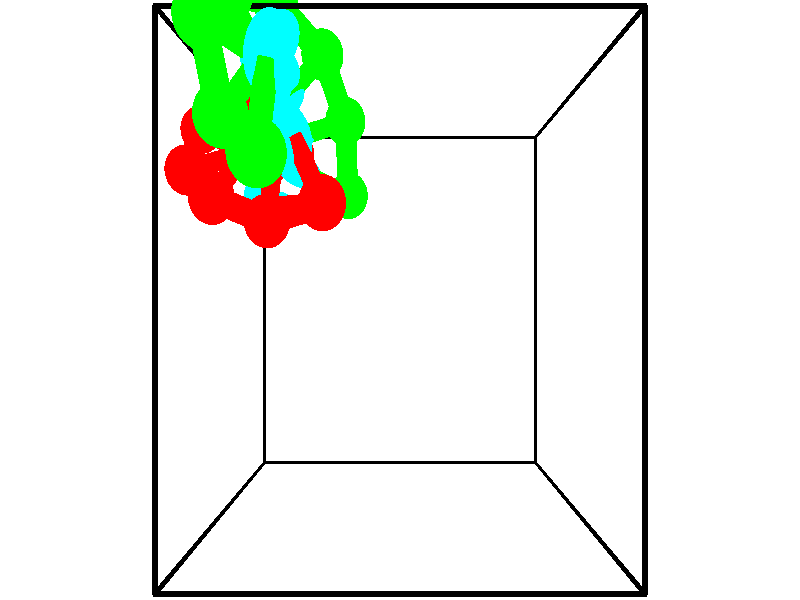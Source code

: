 // switches for output
#declare DRAW_BASES = 1; // possible values are 0, 1; only relevant for DNA ribbons
#declare DRAW_BASES_TYPE = 3; // possible values are 1, 2, 3; only relevant for DNA ribbons
#declare DRAW_FOG = 0; // set to 1 to enable fog

#include "colors.inc"

#include "transforms.inc"
background { rgb <1, 1, 1>}

#default {
   normal{
       ripples 0.25
       frequency 0.20
       turbulence 0.2
       lambda 5
   }
	finish {
		phong 0.1
		phong_size 40.
	}
}

// original window dimensions: 1024x640


// camera settings

camera {
	sky <-0, 1, 0>
	up <-0, 1, 0>
	right 1.6 * <1, 0, 0>
	location <2.5, 2.5, 11.1562>
	look_at <2.5, 2.5, 2.5>
	direction <0, 0, -8.6562>
	angle 67.0682
}


# declare cpy_camera_pos = <2.5, 2.5, 11.1562>;
# if (DRAW_FOG = 1)
fog {
	fog_type 2
	up vnormalize(cpy_camera_pos)
	color rgbt<1,1,1,0.3>
	distance 1e-5
	fog_alt 3e-3
	fog_offset 4
}
# end


// LIGHTS

# declare lum = 6;
global_settings {
	ambient_light rgb lum * <0.05, 0.05, 0.05>
	max_trace_level 15
}# declare cpy_direct_light_amount = 0.25;
light_source
{	1000 * <-1, -1, 1>,
	rgb lum * cpy_direct_light_amount
	parallel
}

light_source
{	1000 * <1, 1, -1>,
	rgb lum * cpy_direct_light_amount
	parallel
}

// strand 0

// nucleotide -1

// particle -1
sphere {
	<1.327300, 3.726281, 2.219884> 0.250000
	pigment { color rgbt <1,0,0,0> }
	no_shadow
}
cylinder {
	<0.931015, 3.689701, 2.260136>,  <0.693244, 3.667753, 2.284287>, 0.100000
	pigment { color rgbt <1,0,0,0> }
	no_shadow
}
cylinder {
	<0.931015, 3.689701, 2.260136>,  <1.327300, 3.726281, 2.219884>, 0.100000
	pigment { color rgbt <1,0,0,0> }
	no_shadow
}

// particle -1
sphere {
	<0.931015, 3.689701, 2.260136> 0.100000
	pigment { color rgbt <1,0,0,0> }
	no_shadow
}
sphere {
	0, 1
	scale<0.080000,0.200000,0.300000>
	matrix <0.045347, 0.475484, 0.878555,
		-0.128191, 0.874958, -0.466921,
		-0.990712, -0.091449, 0.100629,
		0.633801, 3.662266, 2.290324>
	pigment { color rgbt <0,1,1,0> }
	no_shadow
}
cylinder {
	<0.994366, 4.280279, 2.344728>,  <1.327300, 3.726281, 2.219884>, 0.130000
	pigment { color rgbt <1,0,0,0> }
	no_shadow
}

// nucleotide -1

// particle -1
sphere {
	<0.994366, 4.280279, 2.344728> 0.250000
	pigment { color rgbt <1,0,0,0> }
	no_shadow
}
cylinder {
	<0.744560, 4.016766, 2.512531>,  <0.594676, 3.858658, 2.613213>, 0.100000
	pigment { color rgbt <1,0,0,0> }
	no_shadow
}
cylinder {
	<0.744560, 4.016766, 2.512531>,  <0.994366, 4.280279, 2.344728>, 0.100000
	pigment { color rgbt <1,0,0,0> }
	no_shadow
}

// particle -1
sphere {
	<0.744560, 4.016766, 2.512531> 0.100000
	pigment { color rgbt <1,0,0,0> }
	no_shadow
}
sphere {
	0, 1
	scale<0.080000,0.200000,0.300000>
	matrix <0.146968, 0.428409, 0.891552,
		-0.767060, 0.618442, -0.170728,
		-0.624516, -0.658782, 0.419507,
		0.557206, 3.819131, 2.638383>
	pigment { color rgbt <0,1,1,0> }
	no_shadow
}
cylinder {
	<0.403021, 4.611771, 2.751858>,  <0.994366, 4.280279, 2.344728>, 0.130000
	pigment { color rgbt <1,0,0,0> }
	no_shadow
}

// nucleotide -1

// particle -1
sphere {
	<0.403021, 4.611771, 2.751858> 0.250000
	pigment { color rgbt <1,0,0,0> }
	no_shadow
}
cylinder {
	<0.500946, 4.251644, 2.895802>,  <0.559701, 4.035568, 2.982168>, 0.100000
	pigment { color rgbt <1,0,0,0> }
	no_shadow
}
cylinder {
	<0.500946, 4.251644, 2.895802>,  <0.403021, 4.611771, 2.751858>, 0.100000
	pigment { color rgbt <1,0,0,0> }
	no_shadow
}

// particle -1
sphere {
	<0.500946, 4.251644, 2.895802> 0.100000
	pigment { color rgbt <1,0,0,0> }
	no_shadow
}
sphere {
	0, 1
	scale<0.080000,0.200000,0.300000>
	matrix <0.089462, 0.390545, 0.916226,
		-0.965434, -0.192109, 0.176155,
		0.244812, -0.900316, 0.359859,
		0.574390, 3.981550, 3.003759>
	pigment { color rgbt <0,1,1,0> }
	no_shadow
}
cylinder {
	<-0.062722, 4.325339, 3.379934>,  <0.403021, 4.611771, 2.751858>, 0.130000
	pigment { color rgbt <1,0,0,0> }
	no_shadow
}

// nucleotide -1

// particle -1
sphere {
	<-0.062722, 4.325339, 3.379934> 0.250000
	pigment { color rgbt <1,0,0,0> }
	no_shadow
}
cylinder {
	<0.303490, 4.164459, 3.377335>,  <0.523217, 4.067931, 3.375775>, 0.100000
	pigment { color rgbt <1,0,0,0> }
	no_shadow
}
cylinder {
	<0.303490, 4.164459, 3.377335>,  <-0.062722, 4.325339, 3.379934>, 0.100000
	pigment { color rgbt <1,0,0,0> }
	no_shadow
}

// particle -1
sphere {
	<0.303490, 4.164459, 3.377335> 0.100000
	pigment { color rgbt <1,0,0,0> }
	no_shadow
}
sphere {
	0, 1
	scale<0.080000,0.200000,0.300000>
	matrix <0.113617, 0.243061, 0.963334,
		-0.385874, -0.882698, 0.268226,
		0.915528, -0.402201, -0.006499,
		0.578148, 4.043799, 3.375385>
	pigment { color rgbt <0,1,1,0> }
	no_shadow
}
cylinder {
	<-0.043390, 3.791072, 3.952673>,  <-0.062722, 4.325339, 3.379934>, 0.130000
	pigment { color rgbt <1,0,0,0> }
	no_shadow
}

// nucleotide -1

// particle -1
sphere {
	<-0.043390, 3.791072, 3.952673> 0.250000
	pigment { color rgbt <1,0,0,0> }
	no_shadow
}
cylinder {
	<0.332253, 3.904385, 3.874870>,  <0.557638, 3.972372, 3.828189>, 0.100000
	pigment { color rgbt <1,0,0,0> }
	no_shadow
}
cylinder {
	<0.332253, 3.904385, 3.874870>,  <-0.043390, 3.791072, 3.952673>, 0.100000
	pigment { color rgbt <1,0,0,0> }
	no_shadow
}

// particle -1
sphere {
	<0.332253, 3.904385, 3.874870> 0.100000
	pigment { color rgbt <1,0,0,0> }
	no_shadow
}
sphere {
	0, 1
	scale<0.080000,0.200000,0.300000>
	matrix <0.124366, 0.247474, 0.960880,
		0.320338, -0.926556, 0.197173,
		0.939104, 0.283285, -0.194507,
		0.613984, 3.989369, 3.816518>
	pigment { color rgbt <0,1,1,0> }
	no_shadow
}
cylinder {
	<0.401489, 3.448506, 4.429870>,  <-0.043390, 3.791072, 3.952673>, 0.130000
	pigment { color rgbt <1,0,0,0> }
	no_shadow
}

// nucleotide -1

// particle -1
sphere {
	<0.401489, 3.448506, 4.429870> 0.250000
	pigment { color rgbt <1,0,0,0> }
	no_shadow
}
cylinder {
	<0.619625, 3.755917, 4.296021>,  <0.750507, 3.940363, 4.215711>, 0.100000
	pigment { color rgbt <1,0,0,0> }
	no_shadow
}
cylinder {
	<0.619625, 3.755917, 4.296021>,  <0.401489, 3.448506, 4.429870>, 0.100000
	pigment { color rgbt <1,0,0,0> }
	no_shadow
}

// particle -1
sphere {
	<0.619625, 3.755917, 4.296021> 0.100000
	pigment { color rgbt <1,0,0,0> }
	no_shadow
}
sphere {
	0, 1
	scale<0.080000,0.200000,0.300000>
	matrix <0.267075, 0.219093, 0.938440,
		0.794529, -0.601138, -0.085775,
		0.545339, 0.768526, -0.334625,
		0.783227, 3.986474, 4.195633>
	pigment { color rgbt <0,1,1,0> }
	no_shadow
}
cylinder {
	<1.026181, 3.227686, 4.471600>,  <0.401489, 3.448506, 4.429870>, 0.130000
	pigment { color rgbt <1,0,0,0> }
	no_shadow
}

// nucleotide -1

// particle -1
sphere {
	<1.026181, 3.227686, 4.471600> 0.250000
	pigment { color rgbt <1,0,0,0> }
	no_shadow
}
cylinder {
	<1.082169, 3.623692, 4.478313>,  <1.115761, 3.861295, 4.482341>, 0.100000
	pigment { color rgbt <1,0,0,0> }
	no_shadow
}
cylinder {
	<1.082169, 3.623692, 4.478313>,  <1.026181, 3.227686, 4.471600>, 0.100000
	pigment { color rgbt <1,0,0,0> }
	no_shadow
}

// particle -1
sphere {
	<1.082169, 3.623692, 4.478313> 0.100000
	pigment { color rgbt <1,0,0,0> }
	no_shadow
}
sphere {
	0, 1
	scale<0.080000,0.200000,0.300000>
	matrix <0.404091, -0.072589, 0.911834,
		0.903946, -0.120847, -0.410216,
		0.139970, 0.990013, 0.016784,
		1.124160, 3.920696, 4.483348>
	pigment { color rgbt <0,1,1,0> }
	no_shadow
}
cylinder {
	<1.679160, 3.355659, 4.780864>,  <1.026181, 3.227686, 4.471600>, 0.130000
	pigment { color rgbt <1,0,0,0> }
	no_shadow
}

// nucleotide -1

// particle -1
sphere {
	<1.679160, 3.355659, 4.780864> 0.250000
	pigment { color rgbt <1,0,0,0> }
	no_shadow
}
cylinder {
	<1.494518, 3.709961, 4.800301>,  <1.383733, 3.922542, 4.811963>, 0.100000
	pigment { color rgbt <1,0,0,0> }
	no_shadow
}
cylinder {
	<1.494518, 3.709961, 4.800301>,  <1.679160, 3.355659, 4.780864>, 0.100000
	pigment { color rgbt <1,0,0,0> }
	no_shadow
}

// particle -1
sphere {
	<1.494518, 3.709961, 4.800301> 0.100000
	pigment { color rgbt <1,0,0,0> }
	no_shadow
}
sphere {
	0, 1
	scale<0.080000,0.200000,0.300000>
	matrix <0.346382, 0.129545, 0.929106,
		0.816665, 0.445710, -0.366608,
		-0.461604, 0.885754, 0.048591,
		1.356037, 3.975687, 4.814878>
	pigment { color rgbt <0,1,1,0> }
	no_shadow
}
// strand 1

// nucleotide -1

// particle -1
sphere {
	<1.298826, 3.530623, 6.107621> 0.250000
	pigment { color rgbt <0,1,0,0> }
	no_shadow
}
cylinder {
	<1.357956, 3.925735, 6.127365>,  <1.393434, 4.162803, 6.139212>, 0.100000
	pigment { color rgbt <0,1,0,0> }
	no_shadow
}
cylinder {
	<1.357956, 3.925735, 6.127365>,  <1.298826, 3.530623, 6.107621>, 0.100000
	pigment { color rgbt <0,1,0,0> }
	no_shadow
}

// particle -1
sphere {
	<1.357956, 3.925735, 6.127365> 0.100000
	pigment { color rgbt <0,1,0,0> }
	no_shadow
}
sphere {
	0, 1
	scale<0.080000,0.200000,0.300000>
	matrix <-0.119420, 0.067370, -0.990555,
		-0.981777, 0.140534, 0.127920,
		0.147824, 0.987781, 0.049360,
		1.402303, 4.222070, 6.142173>
	pigment { color rgbt <0,1,1,0> }
	no_shadow
}
cylinder {
	<0.863932, 3.908221, 5.641009>,  <1.298826, 3.530623, 6.107621>, 0.130000
	pigment { color rgbt <0,1,0,0> }
	no_shadow
}

// nucleotide -1

// particle -1
sphere {
	<0.863932, 3.908221, 5.641009> 0.250000
	pigment { color rgbt <0,1,0,0> }
	no_shadow
}
cylinder {
	<1.143583, 4.184029, 5.716675>,  <1.311374, 4.349513, 5.762074>, 0.100000
	pigment { color rgbt <0,1,0,0> }
	no_shadow
}
cylinder {
	<1.143583, 4.184029, 5.716675>,  <0.863932, 3.908221, 5.641009>, 0.100000
	pigment { color rgbt <0,1,0,0> }
	no_shadow
}

// particle -1
sphere {
	<1.143583, 4.184029, 5.716675> 0.100000
	pigment { color rgbt <0,1,0,0> }
	no_shadow
}
sphere {
	0, 1
	scale<0.080000,0.200000,0.300000>
	matrix <-0.030722, 0.293292, -0.955529,
		-0.714336, 0.662226, 0.226232,
		0.699128, 0.689519, 0.189164,
		1.353322, 4.390884, 5.773424>
	pigment { color rgbt <0,1,1,0> }
	no_shadow
}
cylinder {
	<0.706631, 4.635333, 5.719024>,  <0.863932, 3.908221, 5.641009>, 0.130000
	pigment { color rgbt <0,1,0,0> }
	no_shadow
}

// nucleotide -1

// particle -1
sphere {
	<0.706631, 4.635333, 5.719024> 0.250000
	pigment { color rgbt <0,1,0,0> }
	no_shadow
}
cylinder {
	<1.025343, 4.493195, 5.523525>,  <1.216570, 4.407912, 5.406226>, 0.100000
	pigment { color rgbt <0,1,0,0> }
	no_shadow
}
cylinder {
	<1.025343, 4.493195, 5.523525>,  <0.706631, 4.635333, 5.719024>, 0.100000
	pigment { color rgbt <0,1,0,0> }
	no_shadow
}

// particle -1
sphere {
	<1.025343, 4.493195, 5.523525> 0.100000
	pigment { color rgbt <0,1,0,0> }
	no_shadow
}
sphere {
	0, 1
	scale<0.080000,0.200000,0.300000>
	matrix <-0.403361, 0.289476, -0.868046,
		0.449936, 0.888782, 0.087316,
		0.796779, -0.355345, -0.488746,
		1.264377, 4.386591, 5.376901>
	pigment { color rgbt <0,1,1,0> }
	no_shadow
}
cylinder {
	<0.785857, 5.075292, 5.147521>,  <0.706631, 4.635333, 5.719024>, 0.130000
	pigment { color rgbt <0,1,0,0> }
	no_shadow
}

// nucleotide -1

// particle -1
sphere {
	<0.785857, 5.075292, 5.147521> 0.250000
	pigment { color rgbt <0,1,0,0> }
	no_shadow
}
cylinder {
	<0.964520, 4.730690, 5.050934>,  <1.071717, 4.523929, 4.992981>, 0.100000
	pigment { color rgbt <0,1,0,0> }
	no_shadow
}
cylinder {
	<0.964520, 4.730690, 5.050934>,  <0.785857, 5.075292, 5.147521>, 0.100000
	pigment { color rgbt <0,1,0,0> }
	no_shadow
}

// particle -1
sphere {
	<0.964520, 4.730690, 5.050934> 0.100000
	pigment { color rgbt <0,1,0,0> }
	no_shadow
}
sphere {
	0, 1
	scale<0.080000,0.200000,0.300000>
	matrix <-0.232188, 0.149027, -0.961187,
		0.864053, 0.485385, -0.133467,
		0.446656, -0.861506, -0.241468,
		1.098516, 4.472239, 4.978493>
	pigment { color rgbt <0,1,1,0> }
	no_shadow
}
cylinder {
	<1.125670, 5.245998, 4.492325>,  <0.785857, 5.075292, 5.147521>, 0.130000
	pigment { color rgbt <0,1,0,0> }
	no_shadow
}

// nucleotide -1

// particle -1
sphere {
	<1.125670, 5.245998, 4.492325> 0.250000
	pigment { color rgbt <0,1,0,0> }
	no_shadow
}
cylinder {
	<1.121246, 4.846031, 4.494919>,  <1.118592, 4.606051, 4.496475>, 0.100000
	pigment { color rgbt <0,1,0,0> }
	no_shadow
}
cylinder {
	<1.121246, 4.846031, 4.494919>,  <1.125670, 5.245998, 4.492325>, 0.100000
	pigment { color rgbt <0,1,0,0> }
	no_shadow
}

// particle -1
sphere {
	<1.121246, 4.846031, 4.494919> 0.100000
	pigment { color rgbt <0,1,0,0> }
	no_shadow
}
sphere {
	0, 1
	scale<0.080000,0.200000,0.300000>
	matrix <-0.075527, -0.005631, -0.997128,
		0.997082, -0.011518, -0.075458,
		-0.011060, -0.999918, 0.006485,
		1.117928, 4.546056, 4.496864>
	pigment { color rgbt <0,1,1,0> }
	no_shadow
}
cylinder {
	<1.569994, 4.950736, 3.910778>,  <1.125670, 5.245998, 4.492325>, 0.130000
	pigment { color rgbt <0,1,0,0> }
	no_shadow
}

// nucleotide -1

// particle -1
sphere {
	<1.569994, 4.950736, 3.910778> 0.250000
	pigment { color rgbt <0,1,0,0> }
	no_shadow
}
cylinder {
	<1.320578, 4.654533, 4.011055>,  <1.170928, 4.476812, 4.071221>, 0.100000
	pigment { color rgbt <0,1,0,0> }
	no_shadow
}
cylinder {
	<1.320578, 4.654533, 4.011055>,  <1.569994, 4.950736, 3.910778>, 0.100000
	pigment { color rgbt <0,1,0,0> }
	no_shadow
}

// particle -1
sphere {
	<1.320578, 4.654533, 4.011055> 0.100000
	pigment { color rgbt <0,1,0,0> }
	no_shadow
}
sphere {
	0, 1
	scale<0.080000,0.200000,0.300000>
	matrix <0.052696, -0.359746, -0.931561,
		0.780012, -0.567656, 0.263338,
		-0.623541, -0.740506, 0.250693,
		1.133515, 4.432382, 4.086263>
	pigment { color rgbt <0,1,1,0> }
	no_shadow
}
cylinder {
	<1.814166, 4.366339, 3.581802>,  <1.569994, 4.950736, 3.910778>, 0.130000
	pigment { color rgbt <0,1,0,0> }
	no_shadow
}

// nucleotide -1

// particle -1
sphere {
	<1.814166, 4.366339, 3.581802> 0.250000
	pigment { color rgbt <0,1,0,0> }
	no_shadow
}
cylinder {
	<1.440168, 4.245270, 3.655746>,  <1.215770, 4.172628, 3.700113>, 0.100000
	pigment { color rgbt <0,1,0,0> }
	no_shadow
}
cylinder {
	<1.440168, 4.245270, 3.655746>,  <1.814166, 4.366339, 3.581802>, 0.100000
	pigment { color rgbt <0,1,0,0> }
	no_shadow
}

// particle -1
sphere {
	<1.440168, 4.245270, 3.655746> 0.100000
	pigment { color rgbt <0,1,0,0> }
	no_shadow
}
sphere {
	0, 1
	scale<0.080000,0.200000,0.300000>
	matrix <-0.022095, -0.470512, -0.882117,
		0.353974, -0.828859, 0.433238,
		-0.934994, -0.302674, 0.184862,
		1.159670, 4.154468, 3.711205>
	pigment { color rgbt <0,1,1,0> }
	no_shadow
}
cylinder {
	<1.835361, 3.619184, 3.388453>,  <1.814166, 4.366339, 3.581802>, 0.130000
	pigment { color rgbt <0,1,0,0> }
	no_shadow
}

// nucleotide -1

// particle -1
sphere {
	<1.835361, 3.619184, 3.388453> 0.250000
	pigment { color rgbt <0,1,0,0> }
	no_shadow
}
cylinder {
	<1.469912, 3.779510, 3.361214>,  <1.250642, 3.875706, 3.344870>, 0.100000
	pigment { color rgbt <0,1,0,0> }
	no_shadow
}
cylinder {
	<1.469912, 3.779510, 3.361214>,  <1.835361, 3.619184, 3.388453>, 0.100000
	pigment { color rgbt <0,1,0,0> }
	no_shadow
}

// particle -1
sphere {
	<1.469912, 3.779510, 3.361214> 0.100000
	pigment { color rgbt <0,1,0,0> }
	no_shadow
}
sphere {
	0, 1
	scale<0.080000,0.200000,0.300000>
	matrix <-0.114098, -0.413550, -0.903304,
		-0.390211, -0.817515, 0.423562,
		-0.913628, 0.400807, -0.068095,
		1.195824, 3.899755, 3.340784>
	pigment { color rgbt <0,1,1,0> }
	no_shadow
}
// box output
cylinder {
	<0.000000, 0.000000, 0.000000>,  <5.000000, 0.000000, 0.000000>, 0.025000
	pigment { color rgbt <0,0,0,0> }
	no_shadow
}
cylinder {
	<0.000000, 0.000000, 0.000000>,  <0.000000, 5.000000, 0.000000>, 0.025000
	pigment { color rgbt <0,0,0,0> }
	no_shadow
}
cylinder {
	<0.000000, 0.000000, 0.000000>,  <0.000000, 0.000000, 5.000000>, 0.025000
	pigment { color rgbt <0,0,0,0> }
	no_shadow
}
cylinder {
	<5.000000, 5.000000, 5.000000>,  <0.000000, 5.000000, 5.000000>, 0.025000
	pigment { color rgbt <0,0,0,0> }
	no_shadow
}
cylinder {
	<5.000000, 5.000000, 5.000000>,  <5.000000, 0.000000, 5.000000>, 0.025000
	pigment { color rgbt <0,0,0,0> }
	no_shadow
}
cylinder {
	<5.000000, 5.000000, 5.000000>,  <5.000000, 5.000000, 0.000000>, 0.025000
	pigment { color rgbt <0,0,0,0> }
	no_shadow
}
cylinder {
	<0.000000, 0.000000, 5.000000>,  <0.000000, 5.000000, 5.000000>, 0.025000
	pigment { color rgbt <0,0,0,0> }
	no_shadow
}
cylinder {
	<0.000000, 0.000000, 5.000000>,  <5.000000, 0.000000, 5.000000>, 0.025000
	pigment { color rgbt <0,0,0,0> }
	no_shadow
}
cylinder {
	<5.000000, 5.000000, 0.000000>,  <0.000000, 5.000000, 0.000000>, 0.025000
	pigment { color rgbt <0,0,0,0> }
	no_shadow
}
cylinder {
	<5.000000, 5.000000, 0.000000>,  <5.000000, 0.000000, 0.000000>, 0.025000
	pigment { color rgbt <0,0,0,0> }
	no_shadow
}
cylinder {
	<5.000000, 0.000000, 5.000000>,  <5.000000, 0.000000, 0.000000>, 0.025000
	pigment { color rgbt <0,0,0,0> }
	no_shadow
}
cylinder {
	<0.000000, 5.000000, 0.000000>,  <0.000000, 5.000000, 5.000000>, 0.025000
	pigment { color rgbt <0,0,0,0> }
	no_shadow
}
// end of box output
